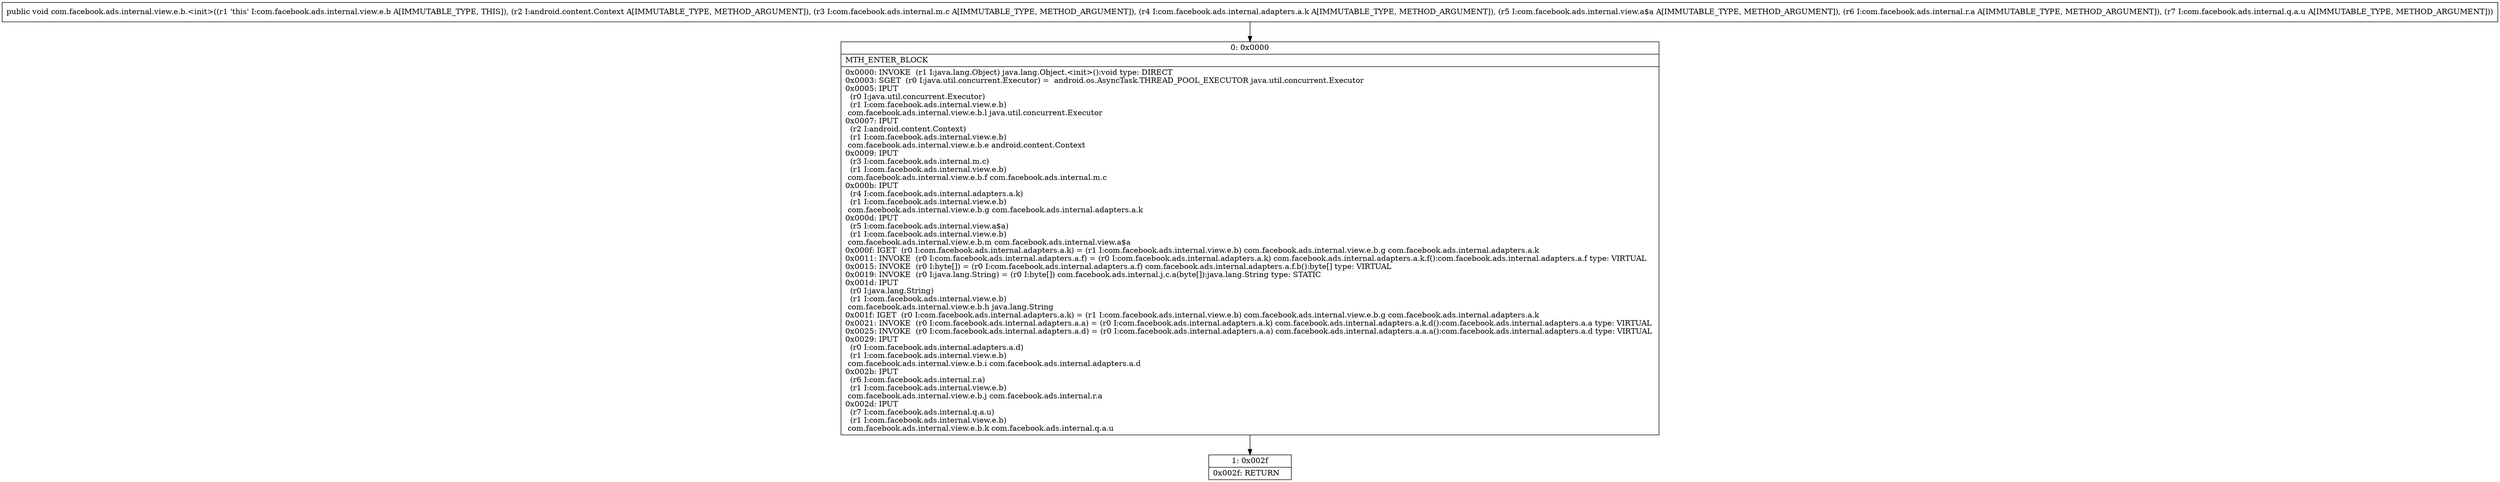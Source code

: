 digraph "CFG forcom.facebook.ads.internal.view.e.b.\<init\>(Landroid\/content\/Context;Lcom\/facebook\/ads\/internal\/m\/c;Lcom\/facebook\/ads\/internal\/adapters\/a\/k;Lcom\/facebook\/ads\/internal\/view\/a$a;Lcom\/facebook\/ads\/internal\/r\/a;Lcom\/facebook\/ads\/internal\/q\/a\/u;)V" {
Node_0 [shape=record,label="{0\:\ 0x0000|MTH_ENTER_BLOCK\l|0x0000: INVOKE  (r1 I:java.lang.Object) java.lang.Object.\<init\>():void type: DIRECT \l0x0003: SGET  (r0 I:java.util.concurrent.Executor) =  android.os.AsyncTask.THREAD_POOL_EXECUTOR java.util.concurrent.Executor \l0x0005: IPUT  \l  (r0 I:java.util.concurrent.Executor)\l  (r1 I:com.facebook.ads.internal.view.e.b)\l com.facebook.ads.internal.view.e.b.l java.util.concurrent.Executor \l0x0007: IPUT  \l  (r2 I:android.content.Context)\l  (r1 I:com.facebook.ads.internal.view.e.b)\l com.facebook.ads.internal.view.e.b.e android.content.Context \l0x0009: IPUT  \l  (r3 I:com.facebook.ads.internal.m.c)\l  (r1 I:com.facebook.ads.internal.view.e.b)\l com.facebook.ads.internal.view.e.b.f com.facebook.ads.internal.m.c \l0x000b: IPUT  \l  (r4 I:com.facebook.ads.internal.adapters.a.k)\l  (r1 I:com.facebook.ads.internal.view.e.b)\l com.facebook.ads.internal.view.e.b.g com.facebook.ads.internal.adapters.a.k \l0x000d: IPUT  \l  (r5 I:com.facebook.ads.internal.view.a$a)\l  (r1 I:com.facebook.ads.internal.view.e.b)\l com.facebook.ads.internal.view.e.b.m com.facebook.ads.internal.view.a$a \l0x000f: IGET  (r0 I:com.facebook.ads.internal.adapters.a.k) = (r1 I:com.facebook.ads.internal.view.e.b) com.facebook.ads.internal.view.e.b.g com.facebook.ads.internal.adapters.a.k \l0x0011: INVOKE  (r0 I:com.facebook.ads.internal.adapters.a.f) = (r0 I:com.facebook.ads.internal.adapters.a.k) com.facebook.ads.internal.adapters.a.k.f():com.facebook.ads.internal.adapters.a.f type: VIRTUAL \l0x0015: INVOKE  (r0 I:byte[]) = (r0 I:com.facebook.ads.internal.adapters.a.f) com.facebook.ads.internal.adapters.a.f.b():byte[] type: VIRTUAL \l0x0019: INVOKE  (r0 I:java.lang.String) = (r0 I:byte[]) com.facebook.ads.internal.j.c.a(byte[]):java.lang.String type: STATIC \l0x001d: IPUT  \l  (r0 I:java.lang.String)\l  (r1 I:com.facebook.ads.internal.view.e.b)\l com.facebook.ads.internal.view.e.b.h java.lang.String \l0x001f: IGET  (r0 I:com.facebook.ads.internal.adapters.a.k) = (r1 I:com.facebook.ads.internal.view.e.b) com.facebook.ads.internal.view.e.b.g com.facebook.ads.internal.adapters.a.k \l0x0021: INVOKE  (r0 I:com.facebook.ads.internal.adapters.a.a) = (r0 I:com.facebook.ads.internal.adapters.a.k) com.facebook.ads.internal.adapters.a.k.d():com.facebook.ads.internal.adapters.a.a type: VIRTUAL \l0x0025: INVOKE  (r0 I:com.facebook.ads.internal.adapters.a.d) = (r0 I:com.facebook.ads.internal.adapters.a.a) com.facebook.ads.internal.adapters.a.a.a():com.facebook.ads.internal.adapters.a.d type: VIRTUAL \l0x0029: IPUT  \l  (r0 I:com.facebook.ads.internal.adapters.a.d)\l  (r1 I:com.facebook.ads.internal.view.e.b)\l com.facebook.ads.internal.view.e.b.i com.facebook.ads.internal.adapters.a.d \l0x002b: IPUT  \l  (r6 I:com.facebook.ads.internal.r.a)\l  (r1 I:com.facebook.ads.internal.view.e.b)\l com.facebook.ads.internal.view.e.b.j com.facebook.ads.internal.r.a \l0x002d: IPUT  \l  (r7 I:com.facebook.ads.internal.q.a.u)\l  (r1 I:com.facebook.ads.internal.view.e.b)\l com.facebook.ads.internal.view.e.b.k com.facebook.ads.internal.q.a.u \l}"];
Node_1 [shape=record,label="{1\:\ 0x002f|0x002f: RETURN   \l}"];
MethodNode[shape=record,label="{public void com.facebook.ads.internal.view.e.b.\<init\>((r1 'this' I:com.facebook.ads.internal.view.e.b A[IMMUTABLE_TYPE, THIS]), (r2 I:android.content.Context A[IMMUTABLE_TYPE, METHOD_ARGUMENT]), (r3 I:com.facebook.ads.internal.m.c A[IMMUTABLE_TYPE, METHOD_ARGUMENT]), (r4 I:com.facebook.ads.internal.adapters.a.k A[IMMUTABLE_TYPE, METHOD_ARGUMENT]), (r5 I:com.facebook.ads.internal.view.a$a A[IMMUTABLE_TYPE, METHOD_ARGUMENT]), (r6 I:com.facebook.ads.internal.r.a A[IMMUTABLE_TYPE, METHOD_ARGUMENT]), (r7 I:com.facebook.ads.internal.q.a.u A[IMMUTABLE_TYPE, METHOD_ARGUMENT])) }"];
MethodNode -> Node_0;
Node_0 -> Node_1;
}

